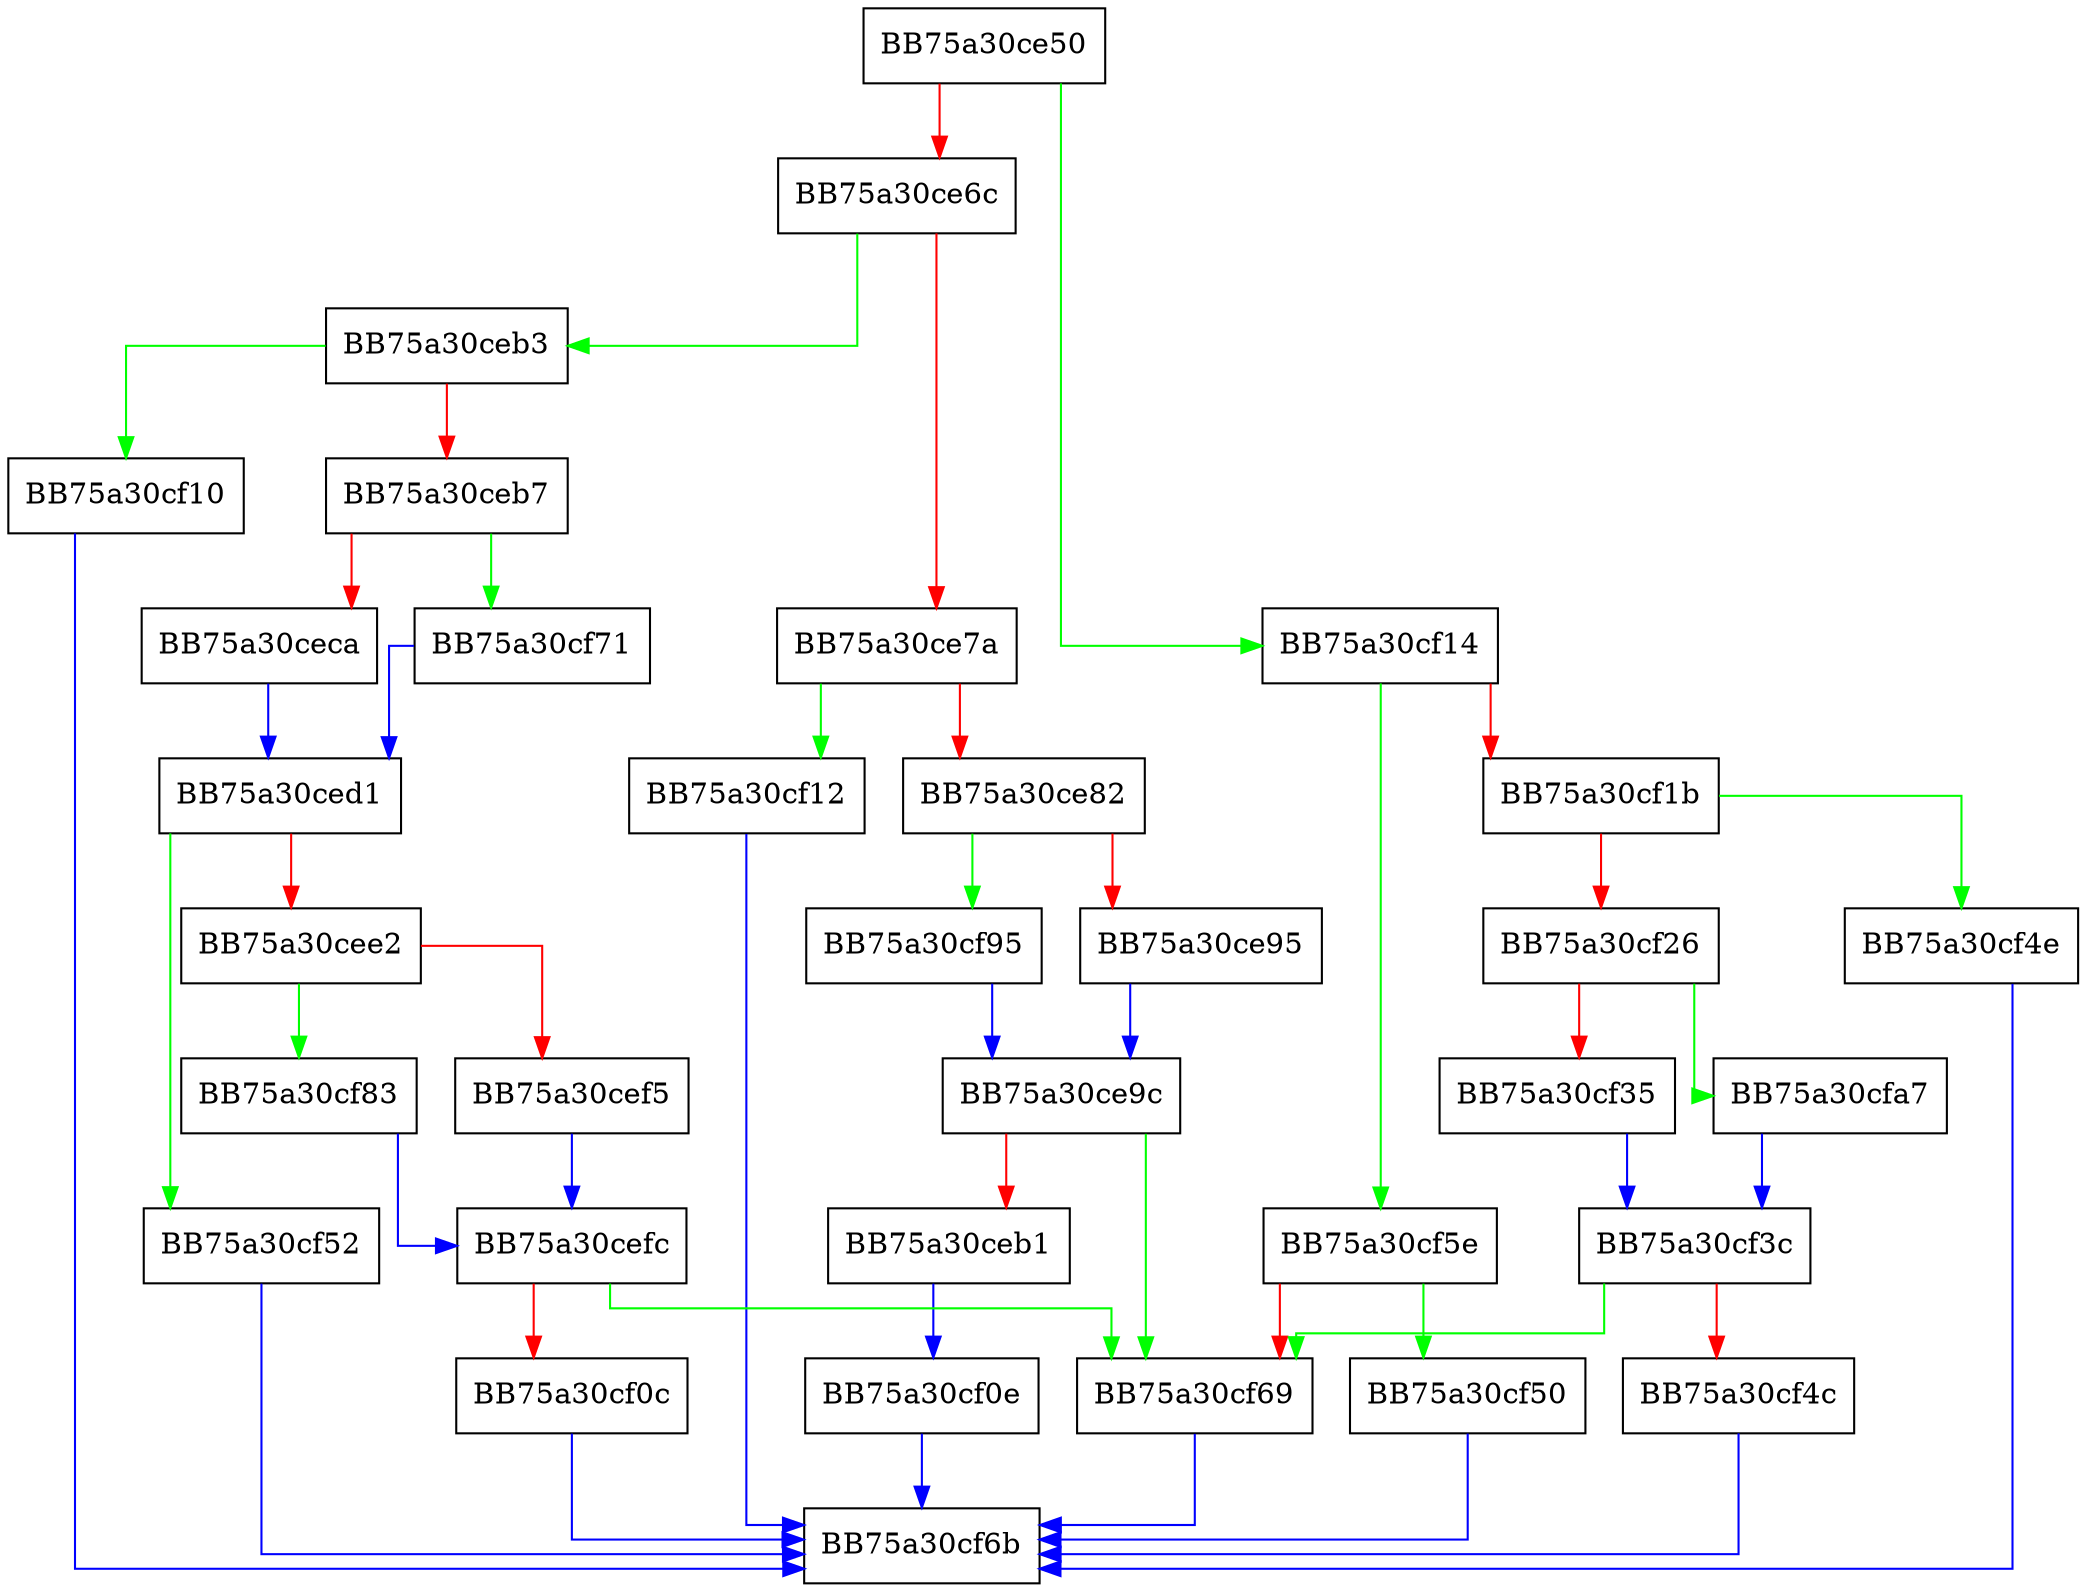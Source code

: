 digraph WriteEmbeddedStructHeader {
  node [shape="box"];
  graph [splines=ortho];
  BB75a30ce50 -> BB75a30cf14 [color="green"];
  BB75a30ce50 -> BB75a30ce6c [color="red"];
  BB75a30ce6c -> BB75a30ceb3 [color="green"];
  BB75a30ce6c -> BB75a30ce7a [color="red"];
  BB75a30ce7a -> BB75a30cf12 [color="green"];
  BB75a30ce7a -> BB75a30ce82 [color="red"];
  BB75a30ce82 -> BB75a30cf95 [color="green"];
  BB75a30ce82 -> BB75a30ce95 [color="red"];
  BB75a30ce95 -> BB75a30ce9c [color="blue"];
  BB75a30ce9c -> BB75a30cf69 [color="green"];
  BB75a30ce9c -> BB75a30ceb1 [color="red"];
  BB75a30ceb1 -> BB75a30cf0e [color="blue"];
  BB75a30ceb3 -> BB75a30cf10 [color="green"];
  BB75a30ceb3 -> BB75a30ceb7 [color="red"];
  BB75a30ceb7 -> BB75a30cf71 [color="green"];
  BB75a30ceb7 -> BB75a30ceca [color="red"];
  BB75a30ceca -> BB75a30ced1 [color="blue"];
  BB75a30ced1 -> BB75a30cf52 [color="green"];
  BB75a30ced1 -> BB75a30cee2 [color="red"];
  BB75a30cee2 -> BB75a30cf83 [color="green"];
  BB75a30cee2 -> BB75a30cef5 [color="red"];
  BB75a30cef5 -> BB75a30cefc [color="blue"];
  BB75a30cefc -> BB75a30cf69 [color="green"];
  BB75a30cefc -> BB75a30cf0c [color="red"];
  BB75a30cf0c -> BB75a30cf6b [color="blue"];
  BB75a30cf0e -> BB75a30cf6b [color="blue"];
  BB75a30cf10 -> BB75a30cf6b [color="blue"];
  BB75a30cf12 -> BB75a30cf6b [color="blue"];
  BB75a30cf14 -> BB75a30cf5e [color="green"];
  BB75a30cf14 -> BB75a30cf1b [color="red"];
  BB75a30cf1b -> BB75a30cf4e [color="green"];
  BB75a30cf1b -> BB75a30cf26 [color="red"];
  BB75a30cf26 -> BB75a30cfa7 [color="green"];
  BB75a30cf26 -> BB75a30cf35 [color="red"];
  BB75a30cf35 -> BB75a30cf3c [color="blue"];
  BB75a30cf3c -> BB75a30cf69 [color="green"];
  BB75a30cf3c -> BB75a30cf4c [color="red"];
  BB75a30cf4c -> BB75a30cf6b [color="blue"];
  BB75a30cf4e -> BB75a30cf6b [color="blue"];
  BB75a30cf50 -> BB75a30cf6b [color="blue"];
  BB75a30cf52 -> BB75a30cf6b [color="blue"];
  BB75a30cf5e -> BB75a30cf50 [color="green"];
  BB75a30cf5e -> BB75a30cf69 [color="red"];
  BB75a30cf69 -> BB75a30cf6b [color="blue"];
  BB75a30cf71 -> BB75a30ced1 [color="blue"];
  BB75a30cf83 -> BB75a30cefc [color="blue"];
  BB75a30cf95 -> BB75a30ce9c [color="blue"];
  BB75a30cfa7 -> BB75a30cf3c [color="blue"];
}